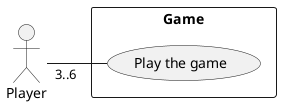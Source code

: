 @startuml
'https://plantuml.com/use-case-diagram

actor :Player: as Player

rectangle Game {
    left to right direction

    usecase "Play the game" as Play
}

Player "3..6" -- (Play)



@enduml